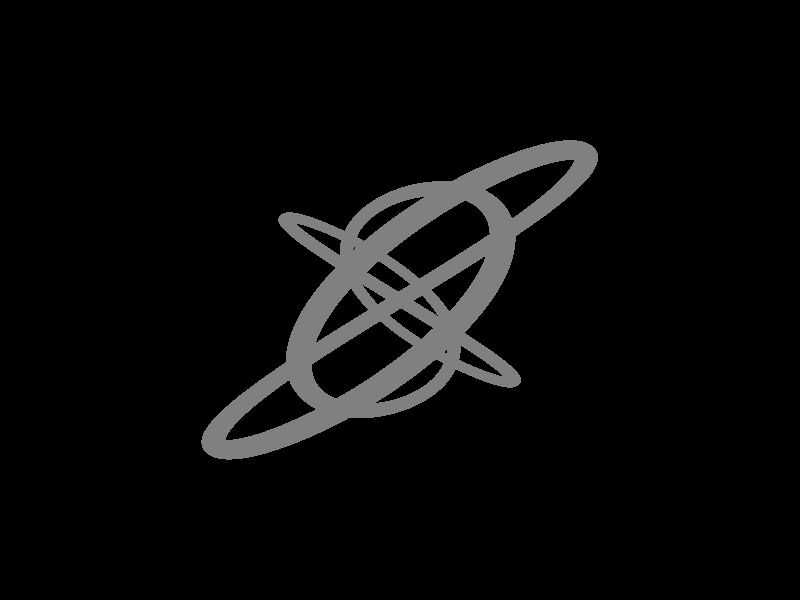 #declare RR = 4;

#switch (clock) 
#case (0)
   #declare VP = <RR,0,0>;
   #break
#case (1)
   #declare VP = <0,RR,0>;
   #break
#case (2)
   #declare VP = <0,0,RR>;
   #break
#case (3)
   #declare VP = <0.7*RR,0.7*RR,0>;
   #break
#case (4)
   #declare VP = <0,0.7*RR,0.7*RR>;
   #break
#case (5)
   #declare VP = <0.7*RR,0,0.7*RR>;
   #break
#case (6)
   #declare VP = <0.7*RR,0.7*RR,0.7*RR>;
   #break
#end

camera {
   location VP
   up y
   right x
   angle 60
   sky <0,0,1>
   look_at <0,0,0>
}

light_source {
  <RR,0,0>
  color rgb <1,0.5,0.5>
}
light_source {
  <0,RR,0>
  color rgb <0.5,1.0,0.5>
}
light_source {
  <0,0,RR>
  color rgb <0.5,0.5,1.0>
}

#declare thefinish = finish {
   ambient 0.2
   diffuse 0.5
   specular 0.80
   roughness 1/100
}

#declare NN = 10000;
#declare RADIUS = 0.05;

#declare i = 0;
#while (i < NN)
	#declare uu = i * 2 * pi / NN;
	#declare xx = -22 * cos(uu) - 128 * sin(uu) - 44 * cos(3*uu) - 78 * sin(3*uu);
	#declare yy = -10 * cos(2*uu) - 27 * sin(2*uu) + 38 * cos(4*uu) + 46 * sin(4*uu);
	#declare zz = 70 * cos(3*uu) - 40 * sin(3*uu);
	sphere {
		0.01*<xx,yy,zz>, RADIUS
		texture {
			pigment { color rgb <0.5,0.5,0.5> }
			finish { thefinish }
		}
	}
	#declare i = i + 1;
#end

